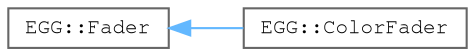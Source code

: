 digraph "Graphical Class Hierarchy"
{
 // LATEX_PDF_SIZE
  bgcolor="transparent";
  edge [fontname=FreeMono,fontsize=10,labelfontname=FreeMono,labelfontsize=10];
  node [fontname=FreeMono,fontsize=10,shape=box,height=0.2,width=0.4];
  rankdir="LR";
  Node0 [label="EGG::Fader",height=0.2,width=0.4,color="grey40", fillcolor="white", style="filled",URL="$class_e_g_g_1_1_fader.html",tooltip=" "];
  Node0 -> Node1 [dir="back",color="steelblue1",style="solid"];
  Node1 [label="EGG::ColorFader",height=0.2,width=0.4,color="grey40", fillcolor="white", style="filled",URL="$class_e_g_g_1_1_color_fader.html",tooltip=" "];
}
